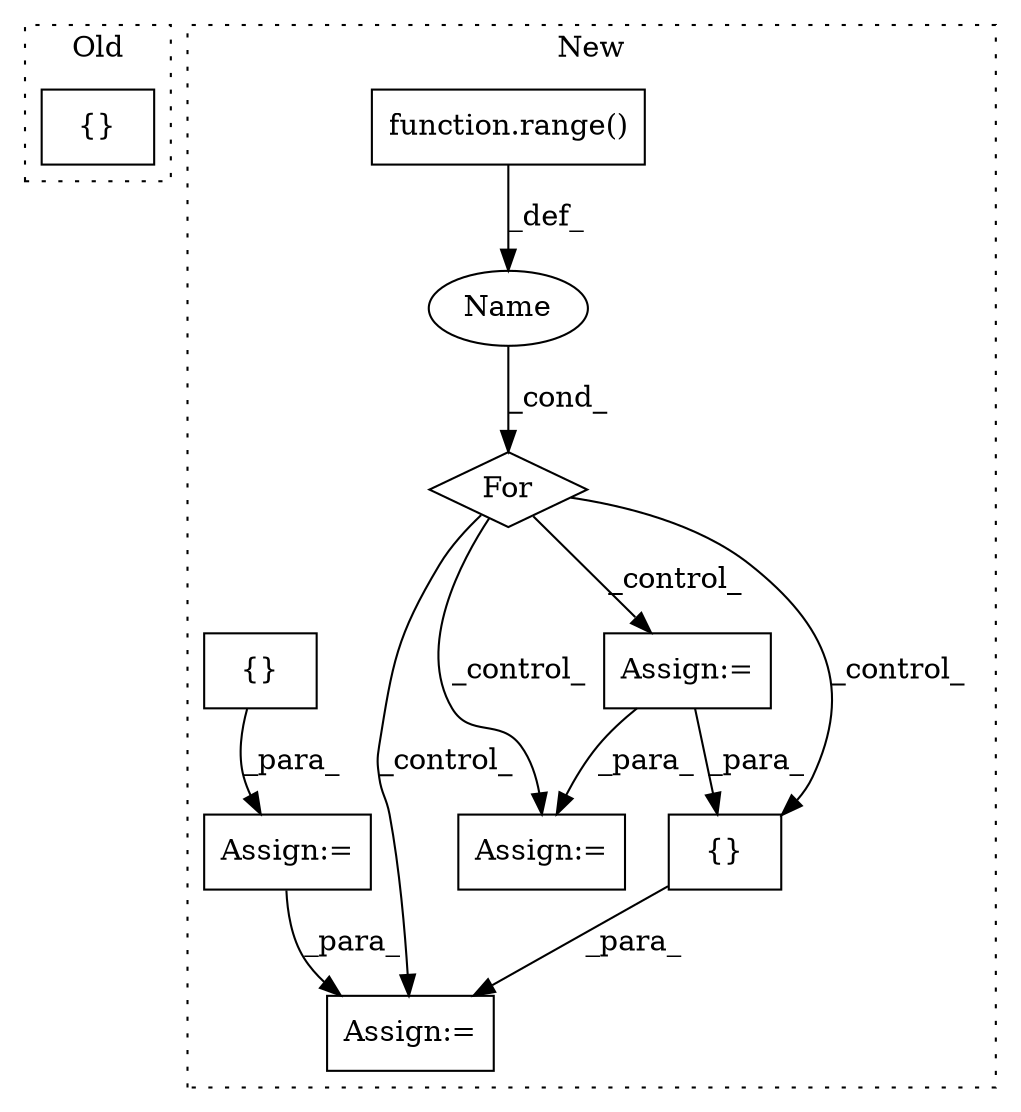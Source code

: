 digraph G {
subgraph cluster0 {
1 [label="{}" a="59" s="6011,6011" l="2,1" shape="box"];
label = "Old";
style="dotted";
}
subgraph cluster1 {
2 [label="For" a="107" s="4074,4100" l="4,5" shape="diamond"];
3 [label="Assign:=" a="68" s="4152" l="4" shape="box"];
4 [label="Name" a="87" s="4078" l="1" shape="ellipse"];
5 [label="Assign:=" a="68" s="3979" l="3" shape="box"];
6 [label="Assign:=" a="68" s="4208" l="3" shape="box"];
7 [label="function.range()" a="75" s="4083,4099" l="6,1" shape="box"];
8 [label="{}" a="59" s="4156,4197" l="1,0" shape="box"];
9 [label="Assign:=" a="68" s="4112" l="3" shape="box"];
10 [label="{}" a="59" s="3982,3982" l="2,1" shape="box"];
label = "New";
style="dotted";
}
2 -> 6 [label="_control_"];
2 -> 8 [label="_control_"];
2 -> 9 [label="_control_"];
2 -> 3 [label="_control_"];
4 -> 2 [label="_cond_"];
5 -> 3 [label="_para_"];
7 -> 4 [label="_def_"];
8 -> 3 [label="_para_"];
9 -> 8 [label="_para_"];
9 -> 6 [label="_para_"];
10 -> 5 [label="_para_"];
}